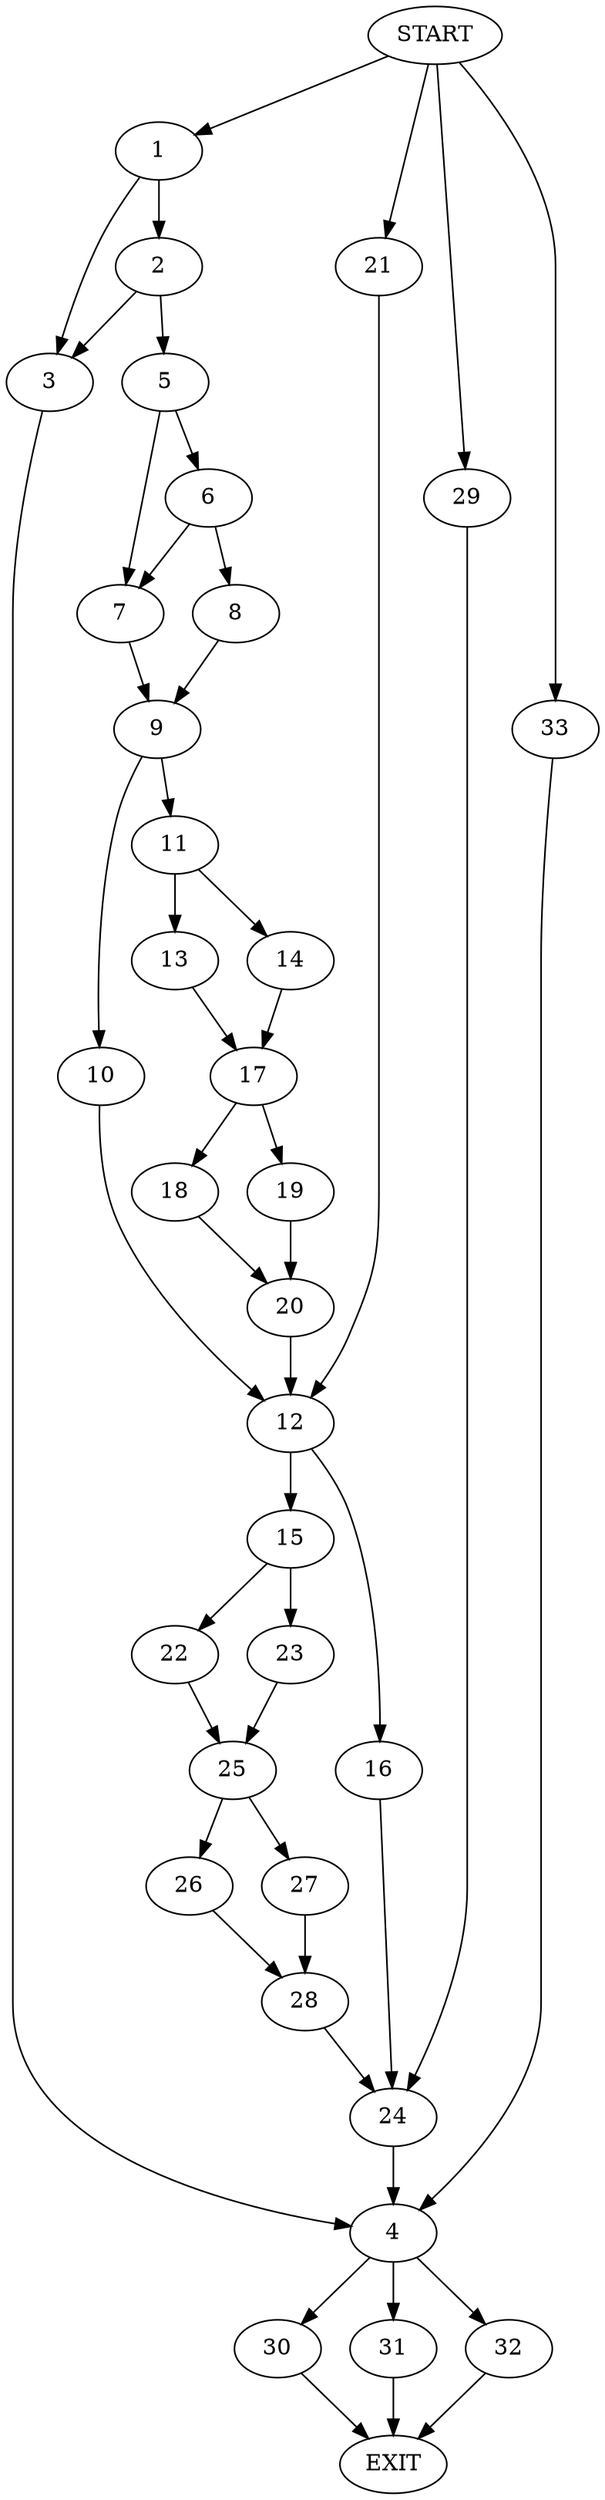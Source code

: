 digraph {
0 [label="START"]
34 [label="EXIT"]
0 -> 1
1 -> 2
1 -> 3
3 -> 4
2 -> 5
2 -> 3
5 -> 6
5 -> 7
6 -> 8
6 -> 7
7 -> 9
8 -> 9
9 -> 10
9 -> 11
10 -> 12
11 -> 13
11 -> 14
12 -> 15
12 -> 16
13 -> 17
14 -> 17
17 -> 18
17 -> 19
18 -> 20
19 -> 20
20 -> 12
0 -> 21
21 -> 12
15 -> 22
15 -> 23
16 -> 24
24 -> 4
23 -> 25
22 -> 25
25 -> 26
25 -> 27
27 -> 28
26 -> 28
28 -> 24
0 -> 29
29 -> 24
4 -> 30
4 -> 31
4 -> 32
32 -> 34
30 -> 34
0 -> 33
33 -> 4
31 -> 34
}
